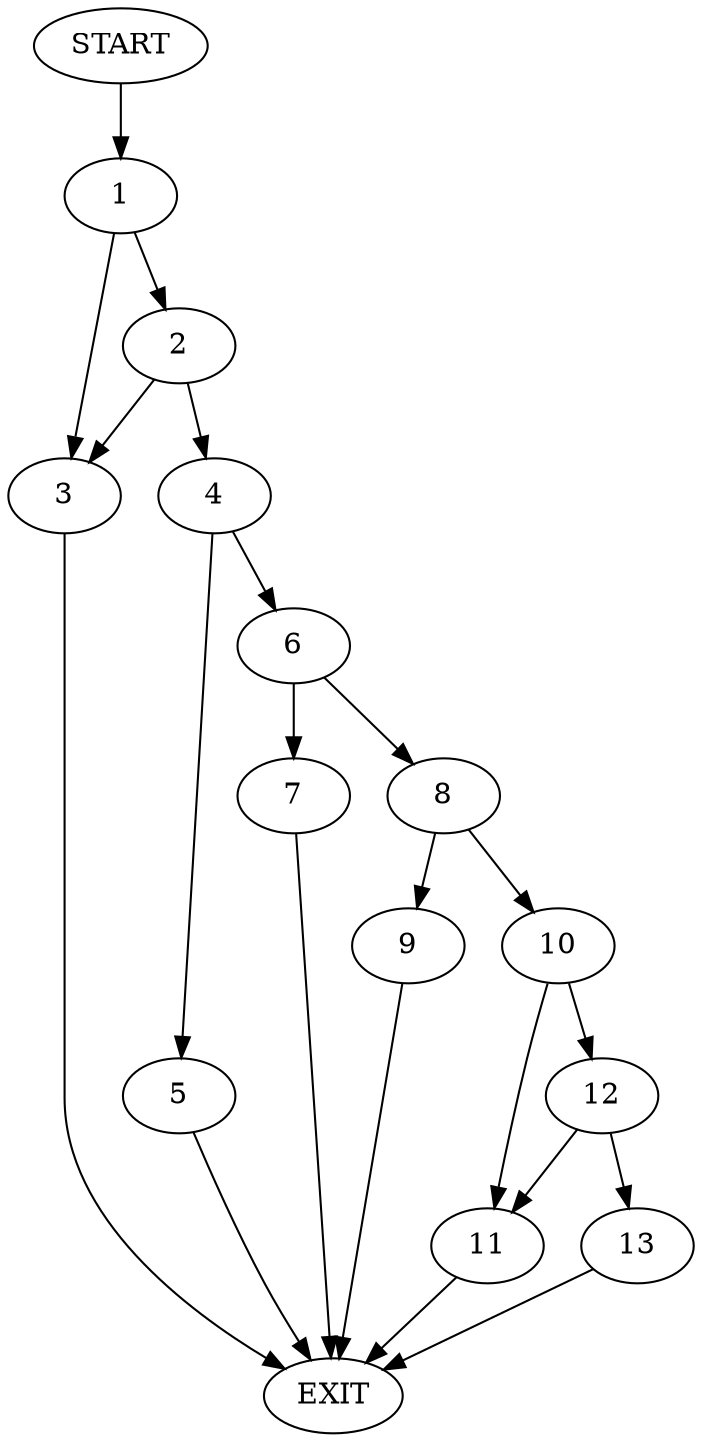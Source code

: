 digraph {
0 [label="START"]
14 [label="EXIT"]
0 -> 1
1 -> 2
1 -> 3
2 -> 4
2 -> 3
3 -> 14
4 -> 5
4 -> 6
5 -> 14
6 -> 7
6 -> 8
8 -> 9
8 -> 10
7 -> 14
10 -> 11
10 -> 12
9 -> 14
12 -> 11
12 -> 13
11 -> 14
13 -> 14
}
